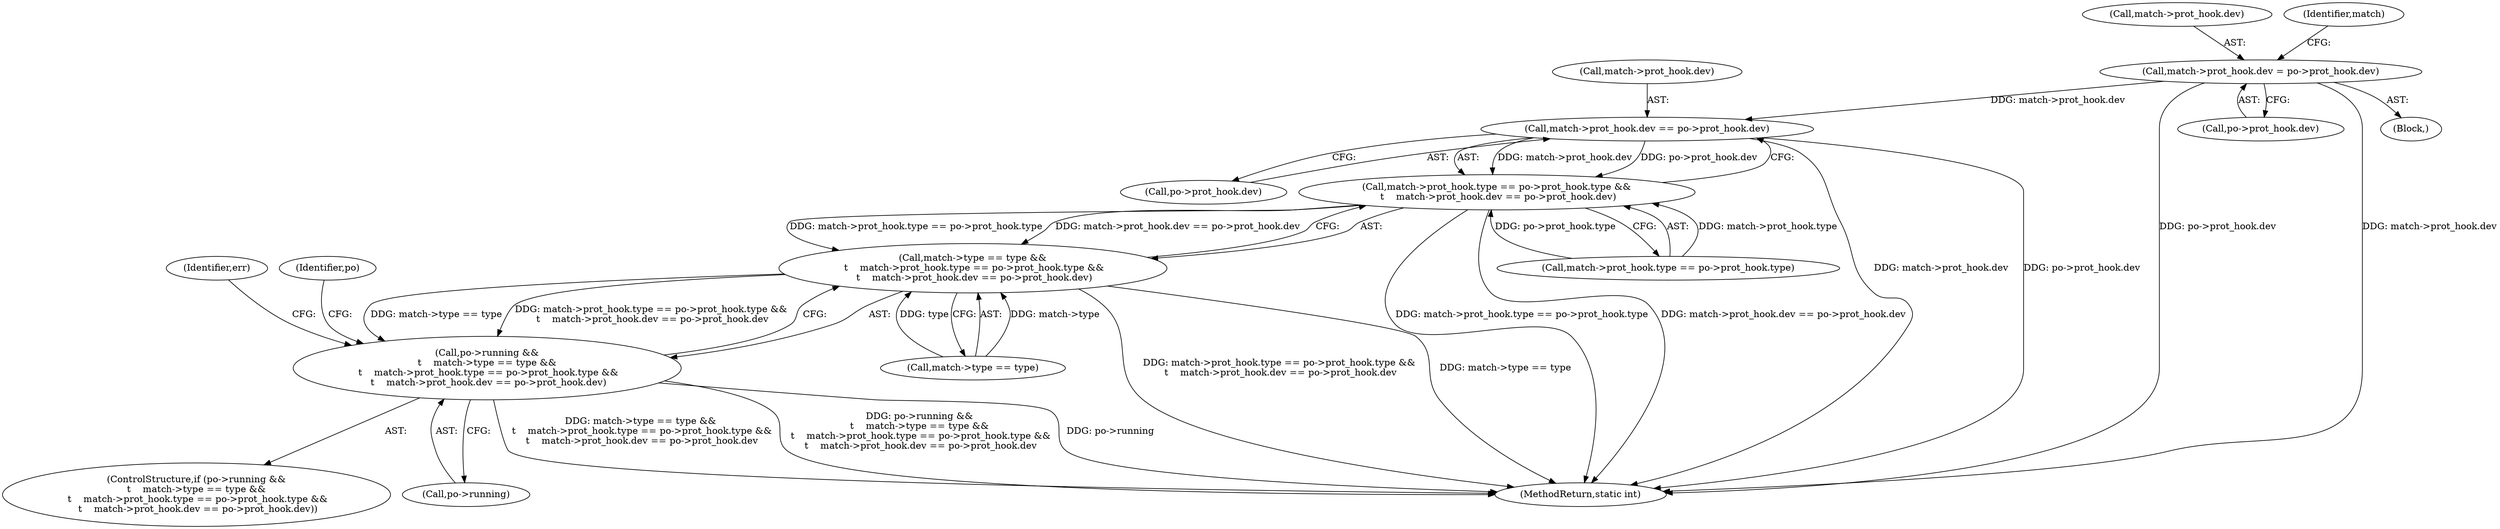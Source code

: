 digraph "0_linux_008ba2a13f2d04c947adc536d19debb8fe66f110@pointer" {
"1000423" [label="(Call,match->prot_hook.dev == po->prot_hook.dev)"];
"1000352" [label="(Call,match->prot_hook.dev = po->prot_hook.dev)"];
"1000411" [label="(Call,match->prot_hook.type == po->prot_hook.type &&\n \t    match->prot_hook.dev == po->prot_hook.dev)"];
"1000405" [label="(Call,match->type == type &&\n \t    match->prot_hook.type == po->prot_hook.type &&\n \t    match->prot_hook.dev == po->prot_hook.dev)"];
"1000401" [label="(Call,po->running &&\n\t    match->type == type &&\n \t    match->prot_hook.type == po->prot_hook.type &&\n \t    match->prot_hook.dev == po->prot_hook.dev)"];
"1000429" [label="(Call,po->prot_hook.dev)"];
"1000352" [label="(Call,match->prot_hook.dev = po->prot_hook.dev)"];
"1000353" [label="(Call,match->prot_hook.dev)"];
"1000412" [label="(Call,match->prot_hook.type == po->prot_hook.type)"];
"1000402" [label="(Call,po->running)"];
"1000366" [label="(Identifier,match)"];
"1000400" [label="(ControlStructure,if (po->running &&\n\t    match->type == type &&\n \t    match->prot_hook.type == po->prot_hook.type &&\n \t    match->prot_hook.dev == po->prot_hook.dev))"];
"1000411" [label="(Call,match->prot_hook.type == po->prot_hook.type &&\n \t    match->prot_hook.dev == po->prot_hook.dev)"];
"1000424" [label="(Call,match->prot_hook.dev)"];
"1000479" [label="(Identifier,po)"];
"1000423" [label="(Call,match->prot_hook.dev == po->prot_hook.dev)"];
"1000358" [label="(Call,po->prot_hook.dev)"];
"1000405" [label="(Call,match->type == type &&\n \t    match->prot_hook.type == po->prot_hook.type &&\n \t    match->prot_hook.dev == po->prot_hook.dev)"];
"1000285" [label="(Block,)"];
"1000436" [label="(Identifier,err)"];
"1000401" [label="(Call,po->running &&\n\t    match->type == type &&\n \t    match->prot_hook.type == po->prot_hook.type &&\n \t    match->prot_hook.dev == po->prot_hook.dev)"];
"1000516" [label="(MethodReturn,static int)"];
"1000406" [label="(Call,match->type == type)"];
"1000423" -> "1000411"  [label="AST: "];
"1000423" -> "1000429"  [label="CFG: "];
"1000424" -> "1000423"  [label="AST: "];
"1000429" -> "1000423"  [label="AST: "];
"1000411" -> "1000423"  [label="CFG: "];
"1000423" -> "1000516"  [label="DDG: match->prot_hook.dev"];
"1000423" -> "1000516"  [label="DDG: po->prot_hook.dev"];
"1000423" -> "1000411"  [label="DDG: match->prot_hook.dev"];
"1000423" -> "1000411"  [label="DDG: po->prot_hook.dev"];
"1000352" -> "1000423"  [label="DDG: match->prot_hook.dev"];
"1000352" -> "1000285"  [label="AST: "];
"1000352" -> "1000358"  [label="CFG: "];
"1000353" -> "1000352"  [label="AST: "];
"1000358" -> "1000352"  [label="AST: "];
"1000366" -> "1000352"  [label="CFG: "];
"1000352" -> "1000516"  [label="DDG: match->prot_hook.dev"];
"1000352" -> "1000516"  [label="DDG: po->prot_hook.dev"];
"1000411" -> "1000405"  [label="AST: "];
"1000411" -> "1000412"  [label="CFG: "];
"1000412" -> "1000411"  [label="AST: "];
"1000405" -> "1000411"  [label="CFG: "];
"1000411" -> "1000516"  [label="DDG: match->prot_hook.type == po->prot_hook.type"];
"1000411" -> "1000516"  [label="DDG: match->prot_hook.dev == po->prot_hook.dev"];
"1000411" -> "1000405"  [label="DDG: match->prot_hook.type == po->prot_hook.type"];
"1000411" -> "1000405"  [label="DDG: match->prot_hook.dev == po->prot_hook.dev"];
"1000412" -> "1000411"  [label="DDG: match->prot_hook.type"];
"1000412" -> "1000411"  [label="DDG: po->prot_hook.type"];
"1000405" -> "1000401"  [label="AST: "];
"1000405" -> "1000406"  [label="CFG: "];
"1000406" -> "1000405"  [label="AST: "];
"1000401" -> "1000405"  [label="CFG: "];
"1000405" -> "1000516"  [label="DDG: match->prot_hook.type == po->prot_hook.type &&\n \t    match->prot_hook.dev == po->prot_hook.dev"];
"1000405" -> "1000516"  [label="DDG: match->type == type"];
"1000405" -> "1000401"  [label="DDG: match->type == type"];
"1000405" -> "1000401"  [label="DDG: match->prot_hook.type == po->prot_hook.type &&\n \t    match->prot_hook.dev == po->prot_hook.dev"];
"1000406" -> "1000405"  [label="DDG: match->type"];
"1000406" -> "1000405"  [label="DDG: type"];
"1000401" -> "1000400"  [label="AST: "];
"1000401" -> "1000402"  [label="CFG: "];
"1000402" -> "1000401"  [label="AST: "];
"1000436" -> "1000401"  [label="CFG: "];
"1000479" -> "1000401"  [label="CFG: "];
"1000401" -> "1000516"  [label="DDG: match->type == type &&\n \t    match->prot_hook.type == po->prot_hook.type &&\n \t    match->prot_hook.dev == po->prot_hook.dev"];
"1000401" -> "1000516"  [label="DDG: po->running &&\n\t    match->type == type &&\n \t    match->prot_hook.type == po->prot_hook.type &&\n \t    match->prot_hook.dev == po->prot_hook.dev"];
"1000401" -> "1000516"  [label="DDG: po->running"];
}

